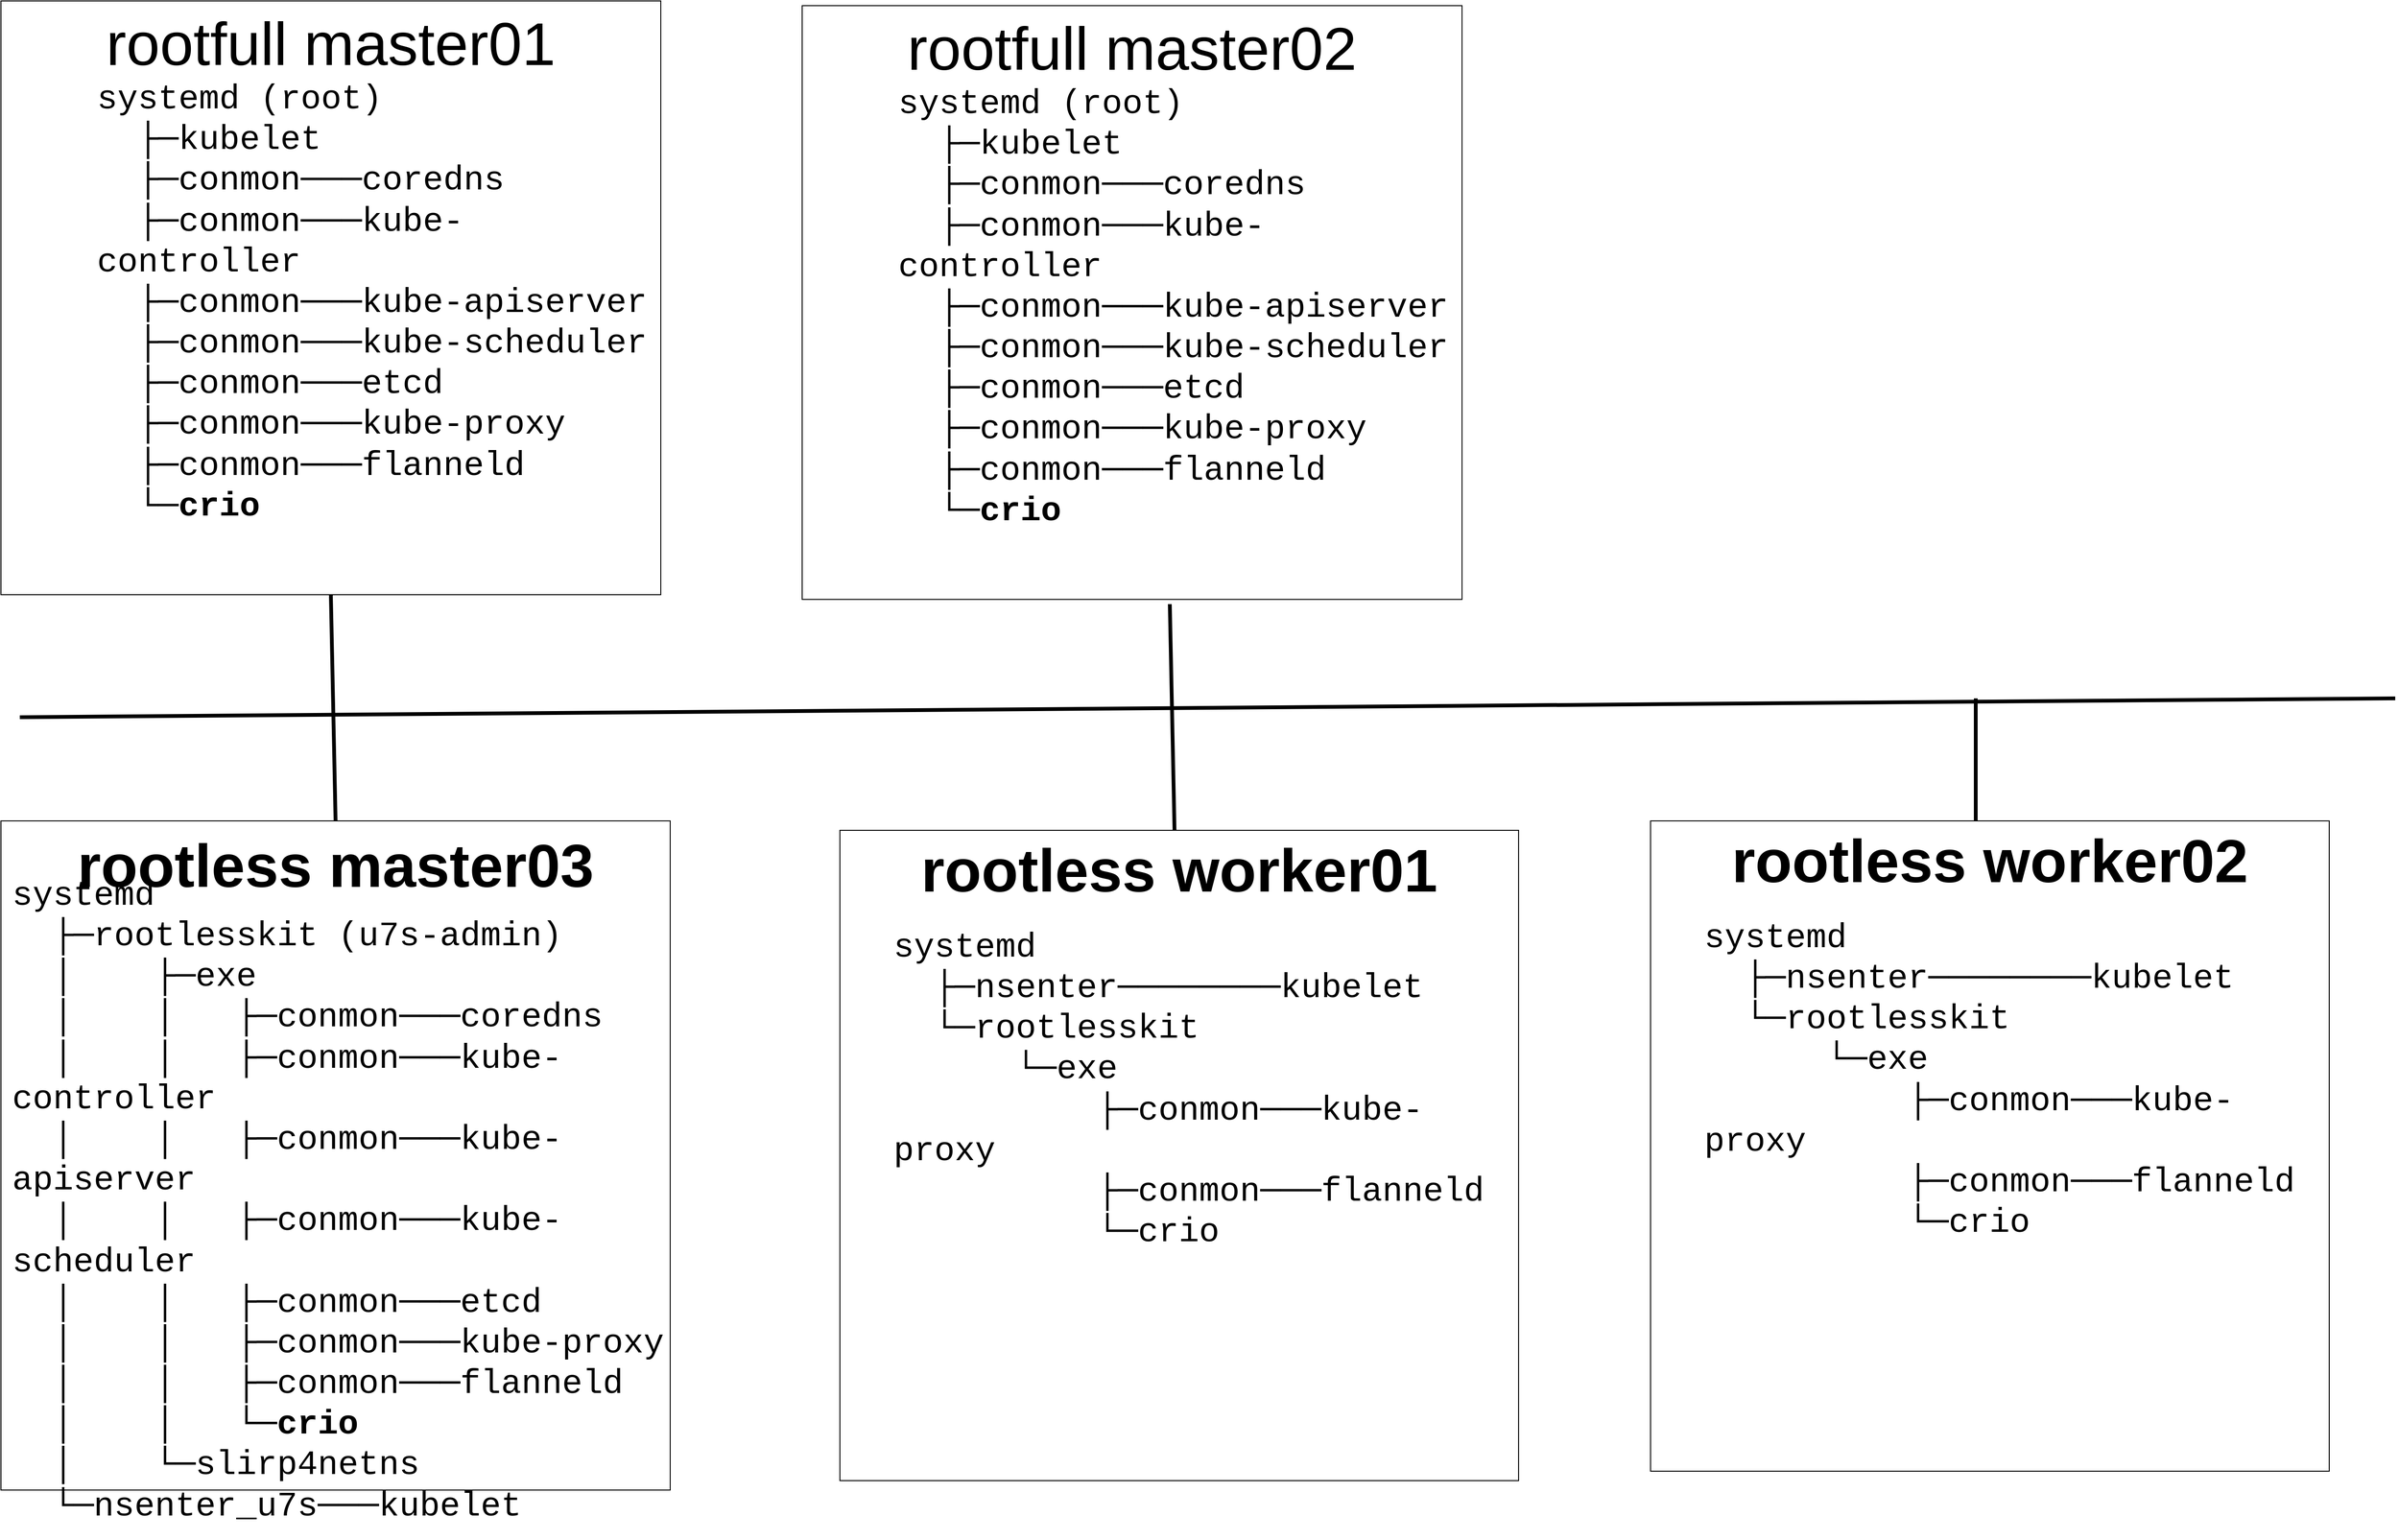 <mxfile version="21.2.1" type="device">
  <diagram name="Страница 1" id="vdLH10SDYgKv2-LR4igH">
    <mxGraphModel dx="1857" dy="1333" grid="1" gridSize="10" guides="1" tooltips="1" connect="1" arrows="1" fold="1" page="1" pageScale="1" pageWidth="827" pageHeight="1169" math="0" shadow="0">
      <root>
        <mxCell id="0" />
        <mxCell id="1" parent="0" />
        <mxCell id="RFMYgAdVvRmmYqXPHoSV-1" value="&lt;font style=&quot;font-size: 64px;&quot;&gt;rootfull master01&lt;br&gt;&lt;br&gt;&lt;br&gt;&lt;br&gt;&lt;br&gt;&lt;br&gt;&lt;br&gt;&amp;nbsp;&lt;/font&gt;" style="rounded=0;whiteSpace=wrap;html=1;" parent="1" vertex="1">
          <mxGeometry x="120" y="180" width="700" height="630" as="geometry" />
        </mxCell>
        <mxCell id="RFMYgAdVvRmmYqXPHoSV-2" value="&lt;font face=&quot;Courier New&quot; style=&quot;font-size: 36px;&quot;&gt;&lt;div style=&quot;&quot;&gt;&lt;div&gt;systemd (root)&lt;/div&gt;&lt;div&gt;&amp;nbsp; ├─kubelet&lt;/div&gt;&lt;div&gt;&lt;span style=&quot;background-color: initial;&quot;&gt;&amp;nbsp; ├─conmon───coredns&lt;/span&gt;&lt;br&gt;&lt;/div&gt;&lt;div&gt;&amp;nbsp; ├─conmon───kube-controller&lt;/div&gt;&lt;div&gt;&amp;nbsp; ├─conmon───kube-apiserver&lt;/div&gt;&lt;div&gt;&amp;nbsp; ├─conmon───kube-scheduler&lt;/div&gt;&lt;div&gt;&amp;nbsp; ├─conmon───etcd&lt;/div&gt;&lt;div&gt;&amp;nbsp; ├─conmon───kube-proxy&lt;/div&gt;&lt;div style=&quot;&quot;&gt;&amp;nbsp; ├─conmon───flanneld&lt;/div&gt;&lt;div style=&quot;&quot;&gt;&amp;nbsp; └─&lt;b&gt;crio&lt;/b&gt;&lt;/div&gt;&lt;/div&gt;&lt;/font&gt;" style="text;html=1;strokeColor=none;fillColor=none;align=left;verticalAlign=middle;whiteSpace=wrap;rounded=0;" parent="1" vertex="1">
          <mxGeometry x="220" y="284.5" width="590" height="431" as="geometry" />
        </mxCell>
        <mxCell id="RFMYgAdVvRmmYqXPHoSV-3" value="&lt;font style=&quot;font-size: 64px;&quot;&gt;&lt;b&gt;rootless master03&lt;br&gt;&lt;/b&gt;&lt;br&gt;&lt;br&gt;&lt;br&gt;&lt;br&gt;&lt;br&gt;&lt;br&gt;&lt;br&gt;&amp;nbsp;&lt;/font&gt;" style="rounded=0;whiteSpace=wrap;html=1;" parent="1" vertex="1">
          <mxGeometry x="120" y="1050" width="710" height="710" as="geometry" />
        </mxCell>
        <mxCell id="RFMYgAdVvRmmYqXPHoSV-4" value="&lt;font face=&quot;Courier New&quot; style=&quot;&quot;&gt;&lt;div style=&quot;&quot;&gt;&lt;div style=&quot;font-size: 36px;&quot;&gt;systemd&lt;/div&gt;&lt;div style=&quot;font-size: 36px;&quot;&gt;&lt;span style=&quot;background-color: initial;&quot;&gt;&amp;nbsp; ├&lt;/span&gt;&lt;span style=&quot;background-color: initial;&quot;&gt;─rootlesskit (u7s-admin)&lt;/span&gt;&lt;br&gt;&lt;/div&gt;&lt;div style=&quot;font-size: 36px;&quot;&gt;&amp;nbsp; │&amp;nbsp; &amp;nbsp;&amp;nbsp;├&lt;span style=&quot;background-color: initial;&quot;&gt;─exe&lt;/span&gt;&lt;/div&gt;&lt;div style=&quot;font-size: 36px;&quot;&gt;&amp;nbsp; │&amp;nbsp; &amp;nbsp; │&lt;span style=&quot;background-color: initial;&quot;&gt;&amp;nbsp;&amp;nbsp; ├─conmon───coredns&lt;/span&gt;&lt;/div&gt;&lt;div style=&quot;font-size: 36px;&quot;&gt;&amp;nbsp; │&amp;nbsp; &amp;nbsp; │&lt;span style=&quot;background-color: initial;&quot;&gt;&amp;nbsp;&amp;nbsp; ├─conmon───kube-controller&lt;/span&gt;&lt;/div&gt;&lt;div style=&quot;font-size: 36px;&quot;&gt;&amp;nbsp; │&amp;nbsp; &amp;nbsp;&amp;nbsp;│&lt;span style=&quot;background-color: initial;&quot;&gt;&amp;nbsp; &amp;nbsp;├─conmon───kube-apiserver&lt;/span&gt;&lt;/div&gt;&lt;div style=&quot;font-size: 36px;&quot;&gt;&amp;nbsp; │&amp;nbsp; &amp;nbsp;&amp;nbsp;│&lt;span style=&quot;background-color: initial;&quot;&gt;&amp;nbsp; &amp;nbsp;├─conmon───kube-scheduler&lt;/span&gt;&lt;/div&gt;&lt;div style=&quot;font-size: 36px;&quot;&gt;&amp;nbsp; │&amp;nbsp; &amp;nbsp;&amp;nbsp;│&lt;span style=&quot;background-color: initial;&quot;&gt;&amp;nbsp; &amp;nbsp;├─conmon───etcd&lt;/span&gt;&lt;/div&gt;&lt;div style=&quot;font-size: 36px;&quot;&gt;&amp;nbsp; │&amp;nbsp; &amp;nbsp;&amp;nbsp;│&lt;span style=&quot;background-color: initial;&quot;&gt;&amp;nbsp; &amp;nbsp;├─conmon───kube-proxy&lt;/span&gt;&lt;/div&gt;&lt;div style=&quot;font-size: 36px;&quot;&gt;&amp;nbsp; │&amp;nbsp; &amp;nbsp;&amp;nbsp;│&lt;span style=&quot;background-color: initial;&quot;&gt;&amp;nbsp; &amp;nbsp;├─conmon───flanneld&lt;/span&gt;&lt;/div&gt;&lt;div style=&quot;font-size: 36px;&quot;&gt;&amp;nbsp; │&amp;nbsp; &amp;nbsp;&amp;nbsp;│&lt;span style=&quot;background-color: initial;&quot;&gt;&amp;nbsp; &amp;nbsp;└─&lt;/span&gt;&lt;b style=&quot;background-color: initial;&quot;&gt;crio&lt;/b&gt;&lt;/div&gt;&lt;div style=&quot;font-size: 36px;&quot;&gt;&amp;nbsp; │&amp;nbsp; &amp;nbsp;&amp;nbsp;└─slirp4netns&lt;/div&gt;&lt;div style=&quot;font-size: 36px;&quot;&gt;&amp;nbsp;&amp;nbsp;└&lt;span style=&quot;background-color: initial;&quot;&gt;─nsenter_u7s───&lt;/span&gt;&lt;span style=&quot;background-color: initial; border-color: var(--border-color);&quot;&gt;kubelet&lt;/span&gt;&lt;/div&gt;&lt;div style=&quot;&quot;&gt;&lt;br&gt;&lt;/div&gt;&lt;/div&gt;&lt;/font&gt;" style="text;html=1;strokeColor=none;fillColor=none;align=left;verticalAlign=middle;whiteSpace=wrap;rounded=0;" parent="1" vertex="1">
          <mxGeometry x="130" y="1140" width="730" height="639" as="geometry" />
        </mxCell>
        <mxCell id="yNmynVqZ-as1x_k11pB4-1" value="&lt;div style=&quot;font-size: 64px;&quot;&gt;&lt;b&gt;rootless worker01&lt;/b&gt;&lt;/div&gt;&lt;div style=&quot;font-size: 64px;&quot;&gt;&lt;br&gt;&lt;/div&gt;&lt;div style=&quot;font-size: 64px;&quot;&gt;&lt;br&gt;&lt;/div&gt;&lt;div style=&quot;font-size: 64px;&quot;&gt;&lt;br&gt;&lt;/div&gt;&lt;div style=&quot;font-size: 64px;&quot;&gt;&lt;br&gt;&lt;/div&gt;&lt;div style=&quot;font-size: 64px;&quot;&gt;&lt;br&gt;&lt;/div&gt;&lt;div style=&quot;font-size: 64px;&quot;&gt;&lt;br&gt;&lt;/div&gt;&lt;div style=&quot;font-size: 24px;&quot;&gt;&lt;br&gt;&lt;/div&gt;&lt;div style=&quot;font-size: 24px;&quot;&gt;&lt;br&gt;&lt;/div&gt;&lt;div style=&quot;font-size: 24px;&quot;&gt;&lt;br&gt;&lt;/div&gt;&lt;div style=&quot;font-size: 24px;&quot;&gt;&lt;br&gt;&lt;/div&gt;&lt;div style=&quot;font-size: 24px;&quot;&gt;&lt;br&gt;&lt;/div&gt;" style="rounded=0;whiteSpace=wrap;html=1;" vertex="1" parent="1">
          <mxGeometry x="1010" y="1060" width="720" height="690" as="geometry" />
        </mxCell>
        <mxCell id="yNmynVqZ-as1x_k11pB4-2" value="&lt;font face=&quot;Courier New&quot; style=&quot;font-size: 36px;&quot;&gt;&lt;div style=&quot;&quot;&gt;&lt;div&gt;systemd&lt;/div&gt;&lt;div&gt;&amp;nbsp; ├─nsenter────────kubelet&lt;/div&gt;&lt;div&gt;&amp;nbsp; └─rootlesskit&lt;/div&gt;&lt;div&gt;&amp;nbsp; &amp;nbsp; &amp;nbsp; └─exe&lt;/div&gt;&lt;div&gt;&amp;nbsp; &amp;nbsp; &amp;nbsp; &amp;nbsp; &amp;nbsp; ├─conmon───kube-proxy&lt;/div&gt;&lt;div&gt;&amp;nbsp; &amp;nbsp; &amp;nbsp; &amp;nbsp; &amp;nbsp; ├─conmon───flanneld&lt;/div&gt;&lt;div&gt;&amp;nbsp; &amp;nbsp; &amp;nbsp; &amp;nbsp; &amp;nbsp; └─crio&lt;/div&gt;&lt;/div&gt;&lt;/font&gt;" style="text;html=1;strokeColor=none;fillColor=none;align=left;verticalAlign=middle;whiteSpace=wrap;rounded=0;" vertex="1" parent="1">
          <mxGeometry x="1065" y="1140" width="660" height="390" as="geometry" />
        </mxCell>
        <mxCell id="yNmynVqZ-as1x_k11pB4-3" value="&lt;font style=&quot;font-size: 64px;&quot;&gt;rootfull master02&lt;br&gt;&lt;br&gt;&lt;br&gt;&lt;br&gt;&lt;br&gt;&lt;br&gt;&lt;br&gt;&amp;nbsp;&lt;/font&gt;" style="rounded=0;whiteSpace=wrap;html=1;" vertex="1" parent="1">
          <mxGeometry x="970" y="185" width="700" height="630" as="geometry" />
        </mxCell>
        <mxCell id="yNmynVqZ-as1x_k11pB4-4" value="&lt;font face=&quot;Courier New&quot; style=&quot;font-size: 36px;&quot;&gt;&lt;div style=&quot;&quot;&gt;&lt;div&gt;systemd (root)&lt;/div&gt;&lt;div&gt;&amp;nbsp; ├─kubelet&lt;/div&gt;&lt;div&gt;&lt;span style=&quot;background-color: initial;&quot;&gt;&amp;nbsp; ├─conmon───coredns&lt;/span&gt;&lt;br&gt;&lt;/div&gt;&lt;div&gt;&amp;nbsp; ├─conmon───kube-controller&lt;/div&gt;&lt;div&gt;&amp;nbsp; ├─conmon───kube-apiserver&lt;/div&gt;&lt;div&gt;&amp;nbsp; ├─conmon───kube-scheduler&lt;/div&gt;&lt;div&gt;&amp;nbsp; ├─conmon───etcd&lt;/div&gt;&lt;div&gt;&amp;nbsp; ├─conmon───kube-proxy&lt;/div&gt;&lt;div style=&quot;&quot;&gt;&amp;nbsp; ├─conmon───flanneld&lt;/div&gt;&lt;div style=&quot;&quot;&gt;&amp;nbsp; └─&lt;b&gt;crio&lt;/b&gt;&lt;/div&gt;&lt;/div&gt;&lt;/font&gt;" style="text;html=1;strokeColor=none;fillColor=none;align=left;verticalAlign=middle;whiteSpace=wrap;rounded=0;" vertex="1" parent="1">
          <mxGeometry x="1070" y="289.5" width="590" height="431" as="geometry" />
        </mxCell>
        <mxCell id="yNmynVqZ-as1x_k11pB4-5" value="&lt;div style=&quot;font-size: 64px;&quot;&gt;&lt;b&gt;rootless worker02&lt;/b&gt;&lt;/div&gt;&lt;div style=&quot;font-size: 64px;&quot;&gt;&lt;b&gt;&lt;br&gt;&lt;/b&gt;&lt;/div&gt;&lt;div style=&quot;font-size: 64px;&quot;&gt;&lt;br&gt;&lt;/div&gt;&lt;div style=&quot;font-size: 64px;&quot;&gt;&lt;br&gt;&lt;/div&gt;&lt;div style=&quot;font-size: 64px;&quot;&gt;&lt;br&gt;&lt;/div&gt;&lt;div style=&quot;font-size: 64px;&quot;&gt;&lt;br&gt;&lt;/div&gt;&lt;div style=&quot;font-size: 64px;&quot;&gt;&lt;br&gt;&lt;/div&gt;&lt;div style=&quot;font-size: 24px;&quot;&gt;&lt;br&gt;&lt;/div&gt;&lt;div style=&quot;font-size: 24px;&quot;&gt;&lt;br&gt;&lt;/div&gt;&lt;div style=&quot;font-size: 24px;&quot;&gt;&lt;br&gt;&lt;/div&gt;&lt;div style=&quot;font-size: 24px;&quot;&gt;&lt;br&gt;&lt;/div&gt;&lt;div style=&quot;font-size: 24px;&quot;&gt;&lt;br&gt;&lt;/div&gt;" style="rounded=0;whiteSpace=wrap;html=1;" vertex="1" parent="1">
          <mxGeometry x="1870" y="1050" width="720" height="690" as="geometry" />
        </mxCell>
        <mxCell id="yNmynVqZ-as1x_k11pB4-6" value="&lt;font face=&quot;Courier New&quot; style=&quot;font-size: 36px;&quot;&gt;&lt;div style=&quot;&quot;&gt;&lt;div&gt;systemd&lt;/div&gt;&lt;div&gt;&amp;nbsp; ├─nsenter────────kubelet&lt;/div&gt;&lt;div&gt;&amp;nbsp; └─rootlesskit&lt;/div&gt;&lt;div&gt;&amp;nbsp; &amp;nbsp; &amp;nbsp; └─exe&lt;/div&gt;&lt;div&gt;&amp;nbsp; &amp;nbsp; &amp;nbsp; &amp;nbsp; &amp;nbsp; ├─conmon───kube-proxy&lt;/div&gt;&lt;div&gt;&amp;nbsp; &amp;nbsp; &amp;nbsp; &amp;nbsp; &amp;nbsp; ├─conmon───flanneld&lt;/div&gt;&lt;div&gt;&amp;nbsp; &amp;nbsp; &amp;nbsp; &amp;nbsp; &amp;nbsp; └─crio&lt;/div&gt;&lt;/div&gt;&lt;/font&gt;" style="text;html=1;strokeColor=none;fillColor=none;align=left;verticalAlign=middle;whiteSpace=wrap;rounded=0;" vertex="1" parent="1">
          <mxGeometry x="1925" y="1130" width="660" height="390" as="geometry" />
        </mxCell>
        <mxCell id="yNmynVqZ-as1x_k11pB4-7" value="" style="endArrow=none;html=1;rounded=0;strokeWidth=4;" edge="1" parent="1">
          <mxGeometry width="50" height="50" relative="1" as="geometry">
            <mxPoint x="140" y="940" as="sourcePoint" />
            <mxPoint x="2660" y="920" as="targetPoint" />
          </mxGeometry>
        </mxCell>
        <mxCell id="yNmynVqZ-as1x_k11pB4-8" value="" style="endArrow=none;html=1;rounded=0;entryX=0.5;entryY=1;entryDx=0;entryDy=0;strokeWidth=4;exitX=0.5;exitY=0;exitDx=0;exitDy=0;" edge="1" parent="1" source="RFMYgAdVvRmmYqXPHoSV-3" target="RFMYgAdVvRmmYqXPHoSV-1">
          <mxGeometry width="50" height="50" relative="1" as="geometry">
            <mxPoint x="470" y="1030" as="sourcePoint" />
            <mxPoint x="1310" y="1020" as="targetPoint" />
          </mxGeometry>
        </mxCell>
        <mxCell id="yNmynVqZ-as1x_k11pB4-10" value="" style="endArrow=none;html=1;rounded=0;entryX=0.5;entryY=1;entryDx=0;entryDy=0;strokeWidth=4;exitX=0.5;exitY=0;exitDx=0;exitDy=0;" edge="1" parent="1">
          <mxGeometry width="50" height="50" relative="1" as="geometry">
            <mxPoint x="1365" y="1060" as="sourcePoint" />
            <mxPoint x="1360" y="820" as="targetPoint" />
          </mxGeometry>
        </mxCell>
        <mxCell id="yNmynVqZ-as1x_k11pB4-11" value="" style="endArrow=none;html=1;rounded=0;strokeWidth=4;exitX=0.5;exitY=0;exitDx=0;exitDy=0;" edge="1" parent="1">
          <mxGeometry width="50" height="50" relative="1" as="geometry">
            <mxPoint x="2215" y="1050" as="sourcePoint" />
            <mxPoint x="2215" y="920" as="targetPoint" />
          </mxGeometry>
        </mxCell>
      </root>
    </mxGraphModel>
  </diagram>
</mxfile>
